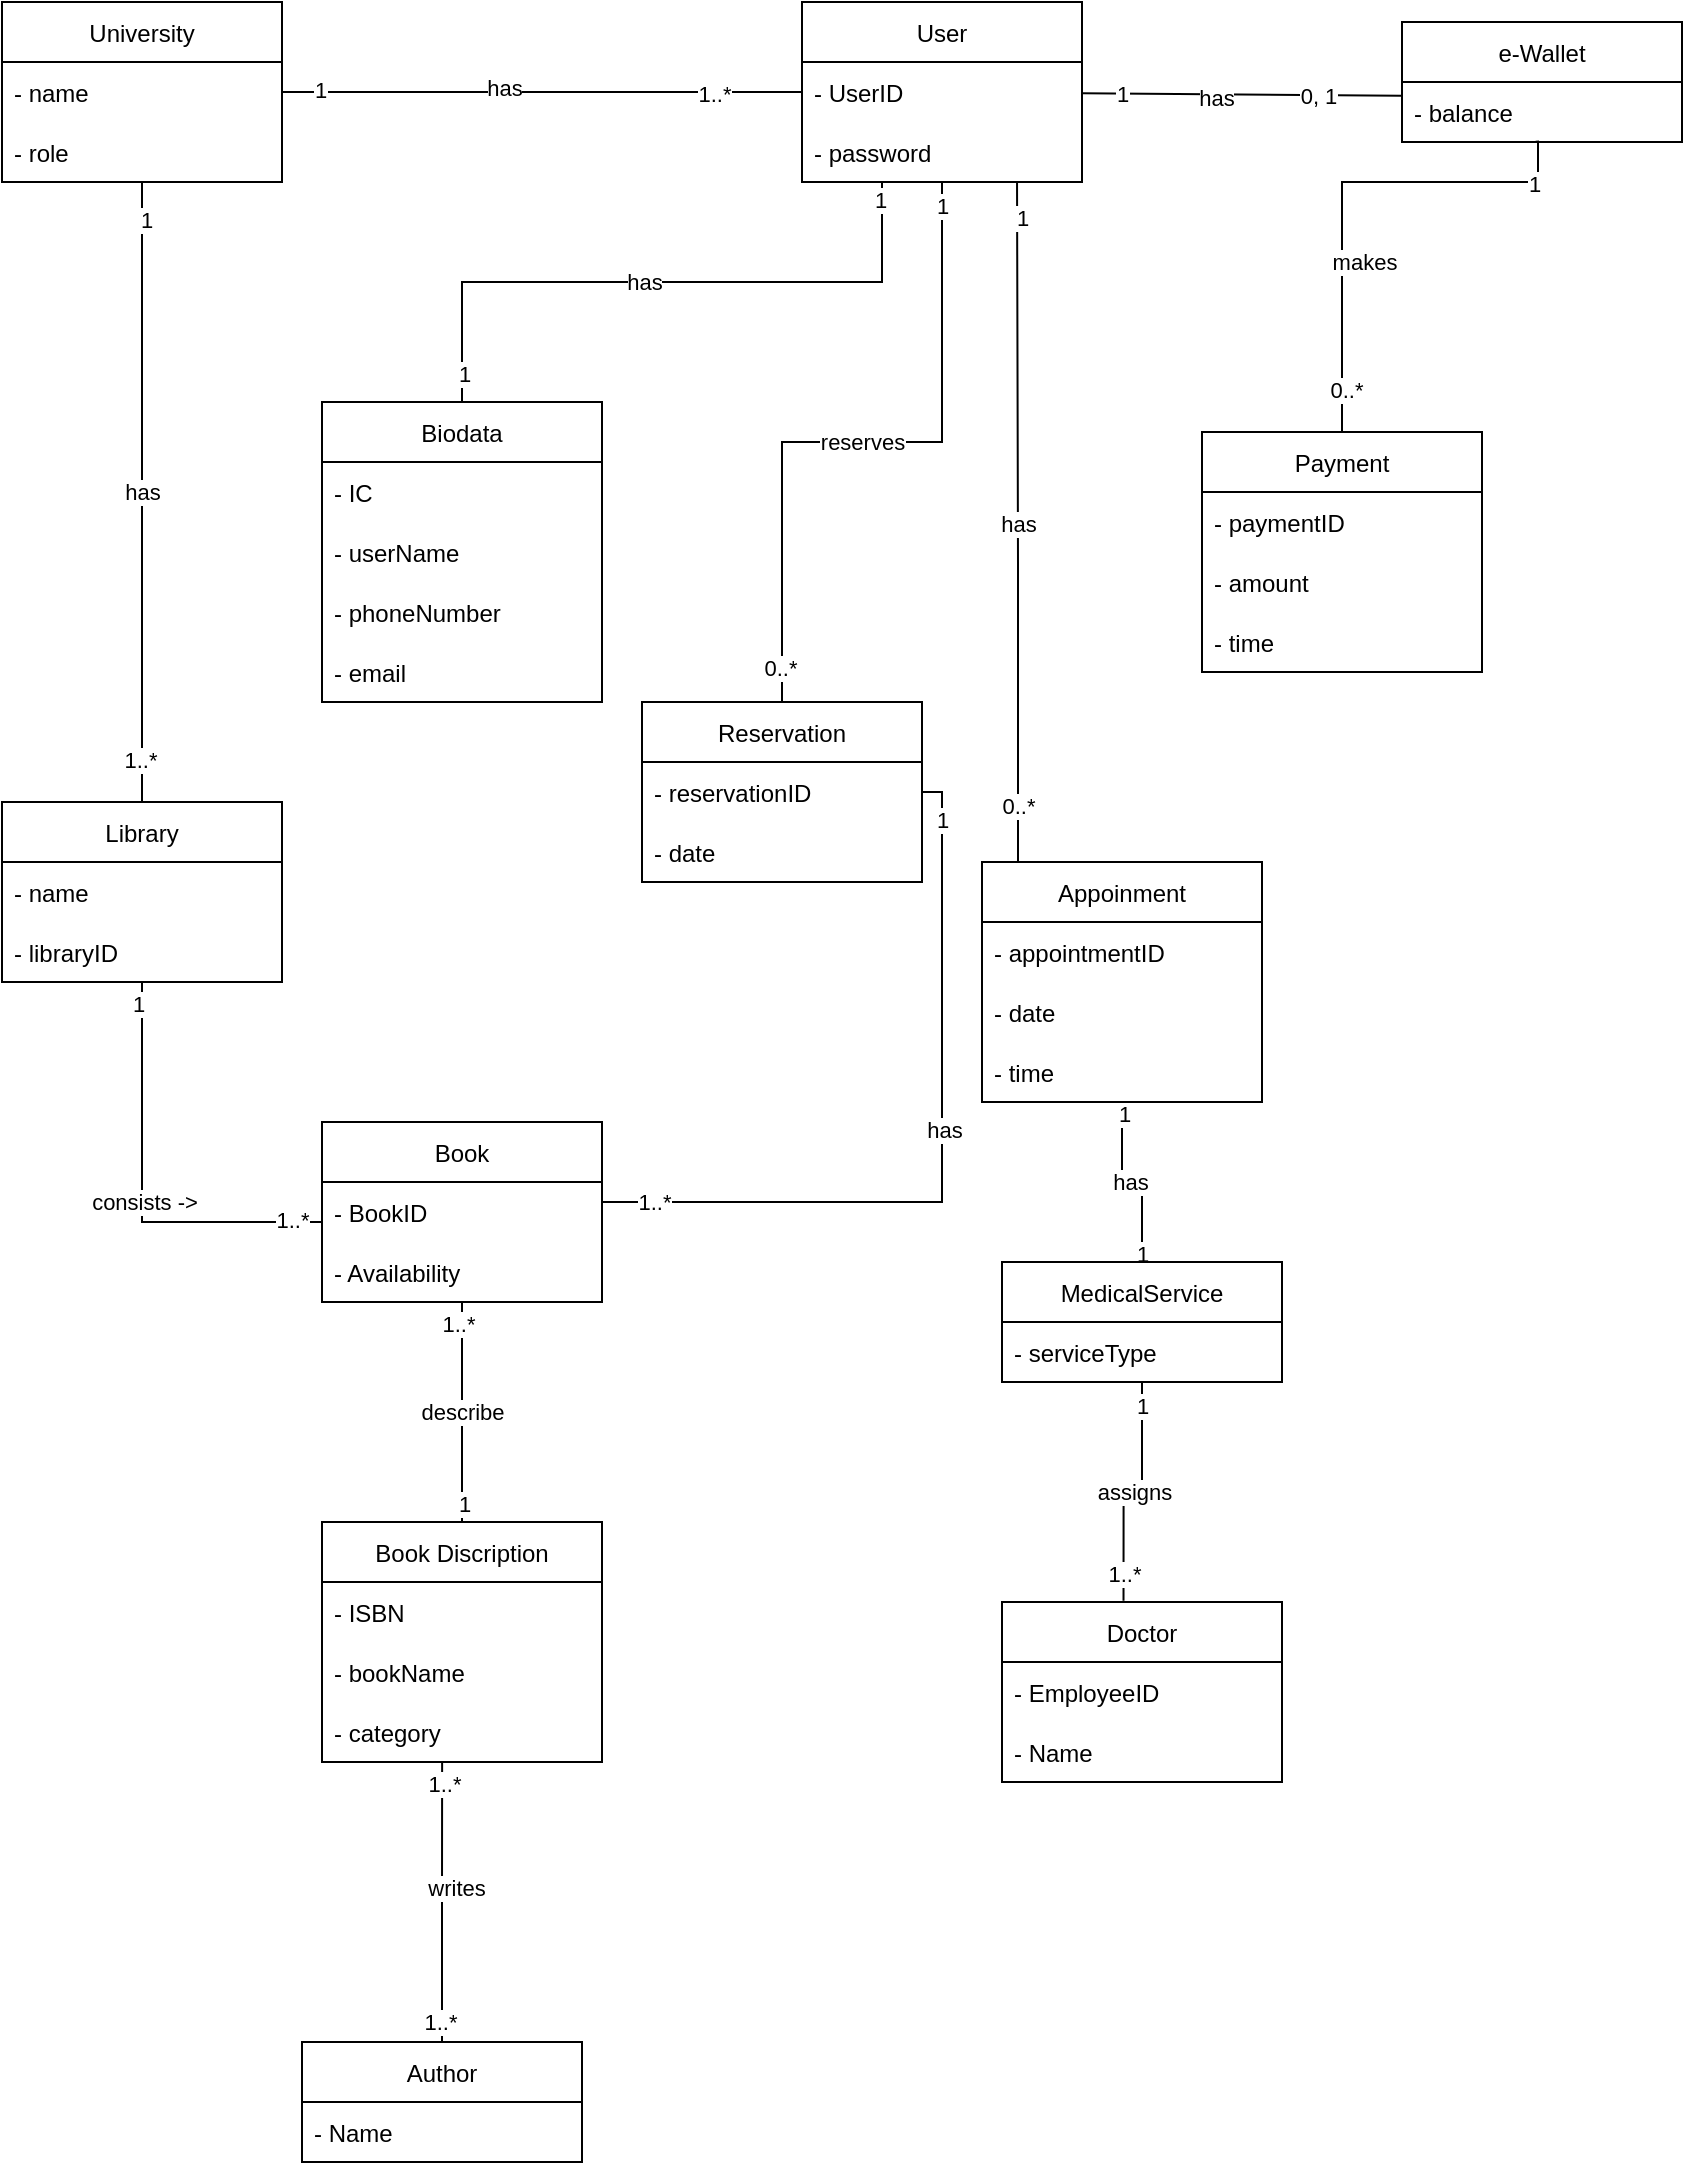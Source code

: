 <mxfile version="17.5.0" type="device"><diagram id="7RWIJRX8tpBx3lzFfAoN" name="Page-1"><mxGraphModel dx="2523" dy="875" grid="1" gridSize="10" guides="1" tooltips="1" connect="1" arrows="1" fold="1" page="1" pageScale="1" pageWidth="850" pageHeight="1100" background="none" math="0" shadow="0"><root><mxCell id="0"/><mxCell id="1" parent="0"/><mxCell id="DXKO6fU_50OKRc9RhN-f-31" value="has" style="edgeStyle=orthogonalEdgeStyle;rounded=0;orthogonalLoop=1;jettySize=auto;html=1;entryX=0.5;entryY=0;entryDx=0;entryDy=0;endArrow=none;endFill=0;" edge="1" parent="1" source="bQMN2aIMziZiQX9YxJwj-2" target="bQMN2aIMziZiQX9YxJwj-6"><mxGeometry x="0.056" relative="1" as="geometry"><Array as="points"><mxPoint x="280" y="180"/><mxPoint x="70" y="180"/></Array><mxPoint as="offset"/></mxGeometry></mxCell><mxCell id="DXKO6fU_50OKRc9RhN-f-32" value="1" style="edgeLabel;html=1;align=center;verticalAlign=middle;resizable=0;points=[];" vertex="1" connectable="0" parent="DXKO6fU_50OKRc9RhN-f-31"><mxGeometry x="-0.943" y="-1" relative="1" as="geometry"><mxPoint as="offset"/></mxGeometry></mxCell><mxCell id="DXKO6fU_50OKRc9RhN-f-33" value="1" style="edgeLabel;html=1;align=center;verticalAlign=middle;resizable=0;points=[];" vertex="1" connectable="0" parent="DXKO6fU_50OKRc9RhN-f-31"><mxGeometry x="0.914" y="1" relative="1" as="geometry"><mxPoint as="offset"/></mxGeometry></mxCell><mxCell id="DXKO6fU_50OKRc9RhN-f-46" value="reserves" style="edgeStyle=orthogonalEdgeStyle;rounded=0;orthogonalLoop=1;jettySize=auto;html=1;endArrow=none;endFill=0;" edge="1" parent="1" source="bQMN2aIMziZiQX9YxJwj-2" target="bQMN2aIMziZiQX9YxJwj-17"><mxGeometry relative="1" as="geometry"/></mxCell><mxCell id="DXKO6fU_50OKRc9RhN-f-49" value="1" style="edgeLabel;html=1;align=center;verticalAlign=middle;resizable=0;points=[];" vertex="1" connectable="0" parent="DXKO6fU_50OKRc9RhN-f-46"><mxGeometry x="-0.929" relative="1" as="geometry"><mxPoint as="offset"/></mxGeometry></mxCell><mxCell id="DXKO6fU_50OKRc9RhN-f-50" value="0..*" style="edgeLabel;html=1;align=center;verticalAlign=middle;resizable=0;points=[];" vertex="1" connectable="0" parent="DXKO6fU_50OKRc9RhN-f-46"><mxGeometry x="0.899" y="-1" relative="1" as="geometry"><mxPoint as="offset"/></mxGeometry></mxCell><mxCell id="bQMN2aIMziZiQX9YxJwj-2" value="User" style="swimlane;fontStyle=0;childLayout=stackLayout;horizontal=1;startSize=30;horizontalStack=0;resizeParent=1;resizeParentMax=0;resizeLast=0;collapsible=1;marginBottom=0;" parent="1" vertex="1"><mxGeometry x="240" y="40" width="140" height="90" as="geometry"/></mxCell><mxCell id="bQMN2aIMziZiQX9YxJwj-3" value="- UserID" style="text;strokeColor=none;fillColor=none;align=left;verticalAlign=middle;spacingLeft=4;spacingRight=4;overflow=hidden;points=[[0,0.5],[1,0.5]];portConstraint=eastwest;rotatable=0;" parent="bQMN2aIMziZiQX9YxJwj-2" vertex="1"><mxGeometry y="30" width="140" height="30" as="geometry"/></mxCell><mxCell id="bQMN2aIMziZiQX9YxJwj-4" value="- password" style="text;strokeColor=none;fillColor=none;align=left;verticalAlign=middle;spacingLeft=4;spacingRight=4;overflow=hidden;points=[[0,0.5],[1,0.5]];portConstraint=eastwest;rotatable=0;" parent="bQMN2aIMziZiQX9YxJwj-2" vertex="1"><mxGeometry y="60" width="140" height="30" as="geometry"/></mxCell><mxCell id="bQMN2aIMziZiQX9YxJwj-6" value="Biodata" style="swimlane;fontStyle=0;childLayout=stackLayout;horizontal=1;startSize=30;horizontalStack=0;resizeParent=1;resizeParentMax=0;resizeLast=0;collapsible=1;marginBottom=0;" parent="1" vertex="1"><mxGeometry y="240" width="140" height="150" as="geometry"/></mxCell><mxCell id="bQMN2aIMziZiQX9YxJwj-7" value="- IC" style="text;strokeColor=none;fillColor=none;align=left;verticalAlign=middle;spacingLeft=4;spacingRight=4;overflow=hidden;points=[[0,0.5],[1,0.5]];portConstraint=eastwest;rotatable=0;" parent="bQMN2aIMziZiQX9YxJwj-6" vertex="1"><mxGeometry y="30" width="140" height="30" as="geometry"/></mxCell><mxCell id="bQMN2aIMziZiQX9YxJwj-8" value="- userName" style="text;strokeColor=none;fillColor=none;align=left;verticalAlign=middle;spacingLeft=4;spacingRight=4;overflow=hidden;points=[[0,0.5],[1,0.5]];portConstraint=eastwest;rotatable=0;" parent="bQMN2aIMziZiQX9YxJwj-6" vertex="1"><mxGeometry y="60" width="140" height="30" as="geometry"/></mxCell><mxCell id="bQMN2aIMziZiQX9YxJwj-22" value="- phoneNumber" style="text;strokeColor=none;fillColor=none;align=left;verticalAlign=middle;spacingLeft=4;spacingRight=4;overflow=hidden;points=[[0,0.5],[1,0.5]];portConstraint=eastwest;rotatable=0;" parent="bQMN2aIMziZiQX9YxJwj-6" vertex="1"><mxGeometry y="90" width="140" height="30" as="geometry"/></mxCell><mxCell id="bQMN2aIMziZiQX9YxJwj-23" value="- email" style="text;strokeColor=none;fillColor=none;align=left;verticalAlign=middle;spacingLeft=4;spacingRight=4;overflow=hidden;points=[[0,0.5],[1,0.5]];portConstraint=eastwest;rotatable=0;" parent="bQMN2aIMziZiQX9YxJwj-6" vertex="1"><mxGeometry y="120" width="140" height="30" as="geometry"/></mxCell><mxCell id="DXKO6fU_50OKRc9RhN-f-35" value="has" style="edgeStyle=orthogonalEdgeStyle;rounded=0;orthogonalLoop=1;jettySize=auto;html=1;entryX=0.768;entryY=1.011;entryDx=0;entryDy=0;entryPerimeter=0;endArrow=none;endFill=0;" edge="1" parent="1" source="bQMN2aIMziZiQX9YxJwj-9" target="bQMN2aIMziZiQX9YxJwj-4"><mxGeometry relative="1" as="geometry"><Array as="points"><mxPoint x="348" y="320"/><mxPoint x="348" y="134"/></Array></mxGeometry></mxCell><mxCell id="DXKO6fU_50OKRc9RhN-f-37" value="1" style="edgeLabel;html=1;align=center;verticalAlign=middle;resizable=0;points=[];" vertex="1" connectable="0" parent="DXKO6fU_50OKRc9RhN-f-35"><mxGeometry x="0.898" y="-2" relative="1" as="geometry"><mxPoint as="offset"/></mxGeometry></mxCell><mxCell id="DXKO6fU_50OKRc9RhN-f-38" value="0..*" style="edgeLabel;html=1;align=center;verticalAlign=middle;resizable=0;points=[];" vertex="1" connectable="0" parent="DXKO6fU_50OKRc9RhN-f-35"><mxGeometry x="-0.831" relative="1" as="geometry"><mxPoint as="offset"/></mxGeometry></mxCell><mxCell id="DXKO6fU_50OKRc9RhN-f-36" value="has" style="edgeStyle=orthogonalEdgeStyle;rounded=0;orthogonalLoop=1;jettySize=auto;html=1;entryX=0.5;entryY=0;entryDx=0;entryDy=0;endArrow=none;endFill=0;" edge="1" parent="1" source="bQMN2aIMziZiQX9YxJwj-9" target="bQMN2aIMziZiQX9YxJwj-13"><mxGeometry x="-0.029" relative="1" as="geometry"><mxPoint as="offset"/></mxGeometry></mxCell><mxCell id="DXKO6fU_50OKRc9RhN-f-39" value="1" style="edgeLabel;html=1;align=center;verticalAlign=middle;resizable=0;points=[];" vertex="1" connectable="0" parent="DXKO6fU_50OKRc9RhN-f-36"><mxGeometry x="-0.871" y="1" relative="1" as="geometry"><mxPoint as="offset"/></mxGeometry></mxCell><mxCell id="DXKO6fU_50OKRc9RhN-f-40" value="1" style="edgeLabel;html=1;align=center;verticalAlign=middle;resizable=0;points=[];" vertex="1" connectable="0" parent="DXKO6fU_50OKRc9RhN-f-36"><mxGeometry x="0.904" relative="1" as="geometry"><mxPoint as="offset"/></mxGeometry></mxCell><mxCell id="bQMN2aIMziZiQX9YxJwj-9" value="Appoinment" style="swimlane;fontStyle=0;childLayout=stackLayout;horizontal=1;startSize=30;horizontalStack=0;resizeParent=1;resizeParentMax=0;resizeLast=0;collapsible=1;marginBottom=0;" parent="1" vertex="1"><mxGeometry x="330" y="470" width="140" height="120" as="geometry"/></mxCell><mxCell id="bQMN2aIMziZiQX9YxJwj-24" value="- appointmentID" style="text;strokeColor=none;fillColor=none;align=left;verticalAlign=middle;spacingLeft=4;spacingRight=4;overflow=hidden;points=[[0,0.5],[1,0.5]];portConstraint=eastwest;rotatable=0;" parent="bQMN2aIMziZiQX9YxJwj-9" vertex="1"><mxGeometry y="30" width="140" height="30" as="geometry"/></mxCell><mxCell id="bQMN2aIMziZiQX9YxJwj-25" value="- date" style="text;strokeColor=none;fillColor=none;align=left;verticalAlign=middle;spacingLeft=4;spacingRight=4;overflow=hidden;points=[[0,0.5],[1,0.5]];portConstraint=eastwest;rotatable=0;" parent="bQMN2aIMziZiQX9YxJwj-9" vertex="1"><mxGeometry y="60" width="140" height="30" as="geometry"/></mxCell><mxCell id="bQMN2aIMziZiQX9YxJwj-26" value="- time" style="text;strokeColor=none;fillColor=none;align=left;verticalAlign=middle;spacingLeft=4;spacingRight=4;overflow=hidden;points=[[0,0.5],[1,0.5]];portConstraint=eastwest;rotatable=0;" parent="bQMN2aIMziZiQX9YxJwj-9" vertex="1"><mxGeometry y="90" width="140" height="30" as="geometry"/></mxCell><mxCell id="bQMN2aIMziZiQX9YxJwj-12" value="e-Wallet" style="swimlane;fontStyle=0;childLayout=stackLayout;horizontal=1;startSize=30;horizontalStack=0;resizeParent=1;resizeParentMax=0;resizeLast=0;collapsible=1;marginBottom=0;" parent="1" vertex="1"><mxGeometry x="540" y="50" width="140" height="60" as="geometry"/></mxCell><mxCell id="DXKO6fU_50OKRc9RhN-f-1" value="- balance" style="text;strokeColor=none;fillColor=none;align=left;verticalAlign=middle;spacingLeft=4;spacingRight=4;overflow=hidden;points=[[0,0.5],[1,0.5]];portConstraint=eastwest;rotatable=0;" vertex="1" parent="bQMN2aIMziZiQX9YxJwj-12"><mxGeometry y="30" width="140" height="30" as="geometry"/></mxCell><mxCell id="DXKO6fU_50OKRc9RhN-f-77" value="assigns" style="edgeStyle=orthogonalEdgeStyle;rounded=0;orthogonalLoop=1;jettySize=auto;html=1;entryX=0.434;entryY=-0.007;entryDx=0;entryDy=0;entryPerimeter=0;endArrow=none;endFill=0;" edge="1" parent="1" source="bQMN2aIMziZiQX9YxJwj-13" target="DXKO6fU_50OKRc9RhN-f-75"><mxGeometry relative="1" as="geometry"/></mxCell><mxCell id="DXKO6fU_50OKRc9RhN-f-79" value="1" style="edgeLabel;html=1;align=center;verticalAlign=middle;resizable=0;points=[];" vertex="1" connectable="0" parent="DXKO6fU_50OKRc9RhN-f-77"><mxGeometry x="-0.803" relative="1" as="geometry"><mxPoint as="offset"/></mxGeometry></mxCell><mxCell id="DXKO6fU_50OKRc9RhN-f-80" value="1..*" style="edgeLabel;html=1;align=center;verticalAlign=middle;resizable=0;points=[];" vertex="1" connectable="0" parent="DXKO6fU_50OKRc9RhN-f-77"><mxGeometry x="0.759" relative="1" as="geometry"><mxPoint as="offset"/></mxGeometry></mxCell><mxCell id="bQMN2aIMziZiQX9YxJwj-13" value="MedicalService" style="swimlane;fontStyle=0;childLayout=stackLayout;horizontal=1;startSize=30;horizontalStack=0;resizeParent=1;resizeParentMax=0;resizeLast=0;collapsible=1;marginBottom=0;" parent="1" vertex="1"><mxGeometry x="340" y="670" width="140" height="60" as="geometry"/></mxCell><mxCell id="DXKO6fU_50OKRc9RhN-f-74" value="- serviceType" style="text;strokeColor=none;fillColor=none;align=left;verticalAlign=middle;spacingLeft=4;spacingRight=4;overflow=hidden;points=[[0,0.5],[1,0.5]];portConstraint=eastwest;rotatable=0;" vertex="1" parent="bQMN2aIMziZiQX9YxJwj-13"><mxGeometry y="30" width="140" height="30" as="geometry"/></mxCell><mxCell id="DXKO6fU_50OKRc9RhN-f-47" style="edgeStyle=orthogonalEdgeStyle;rounded=0;orthogonalLoop=1;jettySize=auto;html=1;endArrow=none;endFill=0;" edge="1" parent="1" source="bQMN2aIMziZiQX9YxJwj-14" target="bQMN2aIMziZiQX9YxJwj-35"><mxGeometry relative="1" as="geometry"><Array as="points"><mxPoint x="-90" y="650"/></Array></mxGeometry></mxCell><mxCell id="DXKO6fU_50OKRc9RhN-f-54" value="1..*" style="edgeLabel;html=1;align=center;verticalAlign=middle;resizable=0;points=[];" vertex="1" connectable="0" parent="DXKO6fU_50OKRc9RhN-f-47"><mxGeometry x="0.857" y="1" relative="1" as="geometry"><mxPoint as="offset"/></mxGeometry></mxCell><mxCell id="DXKO6fU_50OKRc9RhN-f-55" value="consists -&amp;gt;" style="edgeLabel;html=1;align=center;verticalAlign=middle;resizable=0;points=[];" vertex="1" connectable="0" parent="DXKO6fU_50OKRc9RhN-f-47"><mxGeometry x="-0.325" y="1" relative="1" as="geometry"><mxPoint y="39" as="offset"/></mxGeometry></mxCell><mxCell id="DXKO6fU_50OKRc9RhN-f-56" value="1" style="edgeLabel;html=1;align=center;verticalAlign=middle;resizable=0;points=[];" vertex="1" connectable="0" parent="DXKO6fU_50OKRc9RhN-f-47"><mxGeometry x="-0.897" y="-2" relative="1" as="geometry"><mxPoint as="offset"/></mxGeometry></mxCell><mxCell id="bQMN2aIMziZiQX9YxJwj-14" value="Library" style="swimlane;fontStyle=0;childLayout=stackLayout;horizontal=1;startSize=30;horizontalStack=0;resizeParent=1;resizeParentMax=0;resizeLast=0;collapsible=1;marginBottom=0;" parent="1" vertex="1"><mxGeometry x="-160" y="440" width="140" height="90" as="geometry"/></mxCell><mxCell id="bQMN2aIMziZiQX9YxJwj-45" value="- name" style="text;strokeColor=none;fillColor=none;align=left;verticalAlign=middle;spacingLeft=4;spacingRight=4;overflow=hidden;points=[[0,0.5],[1,0.5]];portConstraint=eastwest;rotatable=0;" parent="bQMN2aIMziZiQX9YxJwj-14" vertex="1"><mxGeometry y="30" width="140" height="30" as="geometry"/></mxCell><mxCell id="DXKO6fU_50OKRc9RhN-f-45" value="- libraryID" style="text;strokeColor=none;fillColor=none;align=left;verticalAlign=middle;spacingLeft=4;spacingRight=4;overflow=hidden;points=[[0,0.5],[1,0.5]];portConstraint=eastwest;rotatable=0;" vertex="1" parent="bQMN2aIMziZiQX9YxJwj-14"><mxGeometry y="60" width="140" height="30" as="geometry"/></mxCell><mxCell id="DXKO6fU_50OKRc9RhN-f-27" style="edgeStyle=none;rounded=0;orthogonalLoop=1;jettySize=auto;html=1;endArrow=none;endFill=0;" edge="1" parent="1" source="bQMN2aIMziZiQX9YxJwj-15" target="bQMN2aIMziZiQX9YxJwj-3"><mxGeometry relative="1" as="geometry"/></mxCell><mxCell id="DXKO6fU_50OKRc9RhN-f-28" value="1..*" style="edgeLabel;html=1;align=center;verticalAlign=middle;resizable=0;points=[];" vertex="1" connectable="0" parent="DXKO6fU_50OKRc9RhN-f-27"><mxGeometry x="0.661" y="-1" relative="1" as="geometry"><mxPoint as="offset"/></mxGeometry></mxCell><mxCell id="DXKO6fU_50OKRc9RhN-f-29" value="1" style="edgeLabel;html=1;align=center;verticalAlign=middle;resizable=0;points=[];" vertex="1" connectable="0" parent="DXKO6fU_50OKRc9RhN-f-27"><mxGeometry x="-0.854" y="1" relative="1" as="geometry"><mxPoint as="offset"/></mxGeometry></mxCell><mxCell id="DXKO6fU_50OKRc9RhN-f-30" value="has" style="edgeLabel;html=1;align=center;verticalAlign=middle;resizable=0;points=[];" vertex="1" connectable="0" parent="DXKO6fU_50OKRc9RhN-f-27"><mxGeometry x="-0.146" y="2" relative="1" as="geometry"><mxPoint as="offset"/></mxGeometry></mxCell><mxCell id="DXKO6fU_50OKRc9RhN-f-42" value="has" style="edgeStyle=orthogonalEdgeStyle;rounded=0;orthogonalLoop=1;jettySize=auto;html=1;entryX=0.5;entryY=0;entryDx=0;entryDy=0;endArrow=none;endFill=0;" edge="1" parent="1" source="bQMN2aIMziZiQX9YxJwj-15" target="bQMN2aIMziZiQX9YxJwj-14"><mxGeometry relative="1" as="geometry"/></mxCell><mxCell id="DXKO6fU_50OKRc9RhN-f-43" value="1..*" style="edgeLabel;html=1;align=center;verticalAlign=middle;resizable=0;points=[];" vertex="1" connectable="0" parent="DXKO6fU_50OKRc9RhN-f-42"><mxGeometry x="0.862" y="-1" relative="1" as="geometry"><mxPoint as="offset"/></mxGeometry></mxCell><mxCell id="DXKO6fU_50OKRc9RhN-f-44" value="1" style="edgeLabel;html=1;align=center;verticalAlign=middle;resizable=0;points=[];" vertex="1" connectable="0" parent="DXKO6fU_50OKRc9RhN-f-42"><mxGeometry x="-0.88" y="2" relative="1" as="geometry"><mxPoint as="offset"/></mxGeometry></mxCell><mxCell id="bQMN2aIMziZiQX9YxJwj-15" value="University" style="swimlane;fontStyle=0;childLayout=stackLayout;horizontal=1;startSize=30;horizontalStack=0;resizeParent=1;resizeParentMax=0;resizeLast=0;collapsible=1;marginBottom=0;" parent="1" vertex="1"><mxGeometry x="-160" y="40" width="140" height="90" as="geometry"/></mxCell><mxCell id="bQMN2aIMziZiQX9YxJwj-21" value="- name" style="text;strokeColor=none;fillColor=none;align=left;verticalAlign=middle;spacingLeft=4;spacingRight=4;overflow=hidden;points=[[0,0.5],[1,0.5]];portConstraint=eastwest;rotatable=0;" parent="bQMN2aIMziZiQX9YxJwj-15" vertex="1"><mxGeometry y="30" width="140" height="30" as="geometry"/></mxCell><mxCell id="DXKO6fU_50OKRc9RhN-f-14" value="- role" style="text;strokeColor=none;fillColor=none;align=left;verticalAlign=middle;spacingLeft=4;spacingRight=4;overflow=hidden;points=[[0,0.5],[1,0.5]];portConstraint=eastwest;rotatable=0;" vertex="1" parent="bQMN2aIMziZiQX9YxJwj-15"><mxGeometry y="60" width="140" height="30" as="geometry"/></mxCell><mxCell id="DXKO6fU_50OKRc9RhN-f-48" style="edgeStyle=orthogonalEdgeStyle;rounded=0;orthogonalLoop=1;jettySize=auto;html=1;endArrow=none;endFill=0;" edge="1" parent="1" source="bQMN2aIMziZiQX9YxJwj-17" target="bQMN2aIMziZiQX9YxJwj-35"><mxGeometry relative="1" as="geometry"><Array as="points"><mxPoint x="310" y="640"/></Array></mxGeometry></mxCell><mxCell id="DXKO6fU_50OKRc9RhN-f-51" value="1..*" style="edgeLabel;html=1;align=center;verticalAlign=middle;resizable=0;points=[];" vertex="1" connectable="0" parent="DXKO6fU_50OKRc9RhN-f-48"><mxGeometry x="0.935" y="-3" relative="1" as="geometry"><mxPoint x="13" y="3" as="offset"/></mxGeometry></mxCell><mxCell id="DXKO6fU_50OKRc9RhN-f-52" value="1" style="edgeLabel;html=1;align=center;verticalAlign=middle;resizable=0;points=[];" vertex="1" connectable="0" parent="DXKO6fU_50OKRc9RhN-f-48"><mxGeometry x="-0.877" relative="1" as="geometry"><mxPoint as="offset"/></mxGeometry></mxCell><mxCell id="DXKO6fU_50OKRc9RhN-f-53" value="has" style="edgeLabel;html=1;align=center;verticalAlign=middle;resizable=0;points=[];" vertex="1" connectable="0" parent="DXKO6fU_50OKRc9RhN-f-48"><mxGeometry x="-0.073" y="1" relative="1" as="geometry"><mxPoint as="offset"/></mxGeometry></mxCell><mxCell id="bQMN2aIMziZiQX9YxJwj-17" value="Reservation" style="swimlane;fontStyle=0;childLayout=stackLayout;horizontal=1;startSize=30;horizontalStack=0;resizeParent=1;resizeParentMax=0;resizeLast=0;collapsible=1;marginBottom=0;" parent="1" vertex="1"><mxGeometry x="160" y="390" width="140" height="90" as="geometry"/></mxCell><mxCell id="bQMN2aIMziZiQX9YxJwj-41" value="- reservationID" style="text;strokeColor=none;fillColor=none;align=left;verticalAlign=middle;spacingLeft=4;spacingRight=4;overflow=hidden;points=[[0,0.5],[1,0.5]];portConstraint=eastwest;rotatable=0;" parent="bQMN2aIMziZiQX9YxJwj-17" vertex="1"><mxGeometry y="30" width="140" height="30" as="geometry"/></mxCell><mxCell id="bQMN2aIMziZiQX9YxJwj-43" value="- date" style="text;strokeColor=none;fillColor=none;align=left;verticalAlign=middle;spacingLeft=4;spacingRight=4;overflow=hidden;points=[[0,0.5],[1,0.5]];portConstraint=eastwest;rotatable=0;" parent="bQMN2aIMziZiQX9YxJwj-17" vertex="1"><mxGeometry y="60" width="140" height="30" as="geometry"/></mxCell><mxCell id="DXKO6fU_50OKRc9RhN-f-63" value="describe" style="edgeStyle=orthogonalEdgeStyle;rounded=0;orthogonalLoop=1;jettySize=auto;html=1;entryX=0.5;entryY=0;entryDx=0;entryDy=0;endArrow=none;endFill=0;" edge="1" parent="1" source="bQMN2aIMziZiQX9YxJwj-35" target="DXKO6fU_50OKRc9RhN-f-57"><mxGeometry relative="1" as="geometry"><Array as="points"><mxPoint x="70" y="740"/><mxPoint x="70" y="740"/></Array></mxGeometry></mxCell><mxCell id="DXKO6fU_50OKRc9RhN-f-64" value="1..*" style="edgeLabel;html=1;align=center;verticalAlign=middle;resizable=0;points=[];" vertex="1" connectable="0" parent="DXKO6fU_50OKRc9RhN-f-63"><mxGeometry x="-0.803" y="-2" relative="1" as="geometry"><mxPoint as="offset"/></mxGeometry></mxCell><mxCell id="DXKO6fU_50OKRc9RhN-f-65" value="1" style="edgeLabel;html=1;align=center;verticalAlign=middle;resizable=0;points=[];" vertex="1" connectable="0" parent="DXKO6fU_50OKRc9RhN-f-63"><mxGeometry x="0.829" y="1" relative="1" as="geometry"><mxPoint as="offset"/></mxGeometry></mxCell><mxCell id="bQMN2aIMziZiQX9YxJwj-35" value="Book" style="swimlane;fontStyle=0;childLayout=stackLayout;horizontal=1;startSize=30;horizontalStack=0;resizeParent=1;resizeParentMax=0;resizeLast=0;collapsible=1;marginBottom=0;" parent="1" vertex="1"><mxGeometry y="600" width="140" height="90" as="geometry"/></mxCell><mxCell id="bQMN2aIMziZiQX9YxJwj-36" value="- BookID" style="text;strokeColor=none;fillColor=none;align=left;verticalAlign=middle;spacingLeft=4;spacingRight=4;overflow=hidden;points=[[0,0.5],[1,0.5]];portConstraint=eastwest;rotatable=0;" parent="bQMN2aIMziZiQX9YxJwj-35" vertex="1"><mxGeometry y="30" width="140" height="30" as="geometry"/></mxCell><mxCell id="bQMN2aIMziZiQX9YxJwj-37" value="- Availability" style="text;strokeColor=none;fillColor=none;align=left;verticalAlign=middle;spacingLeft=4;spacingRight=4;overflow=hidden;points=[[0,0.5],[1,0.5]];portConstraint=eastwest;rotatable=0;" parent="bQMN2aIMziZiQX9YxJwj-35" vertex="1"><mxGeometry y="60" width="140" height="30" as="geometry"/></mxCell><mxCell id="DXKO6fU_50OKRc9RhN-f-3" value="Payment" style="swimlane;fontStyle=0;childLayout=stackLayout;horizontal=1;startSize=30;horizontalStack=0;resizeParent=1;resizeParentMax=0;resizeLast=0;collapsible=1;marginBottom=0;" vertex="1" parent="1"><mxGeometry x="440" y="255" width="140" height="120" as="geometry"/></mxCell><mxCell id="DXKO6fU_50OKRc9RhN-f-4" value="- paymentID" style="text;strokeColor=none;fillColor=none;align=left;verticalAlign=middle;spacingLeft=4;spacingRight=4;overflow=hidden;points=[[0,0.5],[1,0.5]];portConstraint=eastwest;rotatable=0;" vertex="1" parent="DXKO6fU_50OKRc9RhN-f-3"><mxGeometry y="30" width="140" height="30" as="geometry"/></mxCell><mxCell id="DXKO6fU_50OKRc9RhN-f-5" value="- amount" style="text;strokeColor=none;fillColor=none;align=left;verticalAlign=middle;spacingLeft=4;spacingRight=4;overflow=hidden;points=[[0,0.5],[1,0.5]];portConstraint=eastwest;rotatable=0;" vertex="1" parent="DXKO6fU_50OKRc9RhN-f-3"><mxGeometry y="60" width="140" height="30" as="geometry"/></mxCell><mxCell id="DXKO6fU_50OKRc9RhN-f-6" value="- time" style="text;strokeColor=none;fillColor=none;align=left;verticalAlign=middle;spacingLeft=4;spacingRight=4;overflow=hidden;points=[[0,0.5],[1,0.5]];portConstraint=eastwest;rotatable=0;" vertex="1" parent="DXKO6fU_50OKRc9RhN-f-3"><mxGeometry y="90" width="140" height="30" as="geometry"/></mxCell><mxCell id="DXKO6fU_50OKRc9RhN-f-11" style="edgeStyle=orthogonalEdgeStyle;rounded=0;orthogonalLoop=1;jettySize=auto;html=1;endArrow=none;endFill=0;exitX=0.477;exitY=0.994;exitDx=0;exitDy=0;exitPerimeter=0;entryX=0.5;entryY=0;entryDx=0;entryDy=0;" edge="1" parent="1" source="DXKO6fU_50OKRc9RhN-f-1" target="DXKO6fU_50OKRc9RhN-f-3"><mxGeometry relative="1" as="geometry"><mxPoint x="680" y="95" as="sourcePoint"/><mxPoint x="510" y="250" as="targetPoint"/><Array as="points"><mxPoint x="608" y="110"/><mxPoint x="608" y="130"/><mxPoint x="510" y="130"/></Array></mxGeometry></mxCell><mxCell id="DXKO6fU_50OKRc9RhN-f-20" value="0..*" style="edgeLabel;html=1;align=center;verticalAlign=middle;resizable=0;points=[];" vertex="1" connectable="0" parent="DXKO6fU_50OKRc9RhN-f-11"><mxGeometry x="0.827" y="2" relative="1" as="geometry"><mxPoint as="offset"/></mxGeometry></mxCell><mxCell id="DXKO6fU_50OKRc9RhN-f-21" value="makes" style="edgeLabel;html=1;align=center;verticalAlign=middle;resizable=0;points=[];" vertex="1" connectable="0" parent="DXKO6fU_50OKRc9RhN-f-11"><mxGeometry x="-0.109" y="2" relative="1" as="geometry"><mxPoint y="38" as="offset"/></mxGeometry></mxCell><mxCell id="DXKO6fU_50OKRc9RhN-f-22" value="1" style="edgeLabel;html=1;align=center;verticalAlign=middle;resizable=0;points=[];" vertex="1" connectable="0" parent="DXKO6fU_50OKRc9RhN-f-11"><mxGeometry x="-0.809" y="1" relative="1" as="geometry"><mxPoint as="offset"/></mxGeometry></mxCell><mxCell id="DXKO6fU_50OKRc9RhN-f-23" style="edgeStyle=none;rounded=0;orthogonalLoop=1;jettySize=auto;html=1;entryX=-0.002;entryY=0.23;entryDx=0;entryDy=0;entryPerimeter=0;endArrow=none;endFill=0;" edge="1" parent="1" source="bQMN2aIMziZiQX9YxJwj-3" target="DXKO6fU_50OKRc9RhN-f-1"><mxGeometry relative="1" as="geometry"/></mxCell><mxCell id="DXKO6fU_50OKRc9RhN-f-24" value="0, 1" style="edgeLabel;html=1;align=center;verticalAlign=middle;resizable=0;points=[];" vertex="1" connectable="0" parent="DXKO6fU_50OKRc9RhN-f-23"><mxGeometry x="0.477" relative="1" as="geometry"><mxPoint as="offset"/></mxGeometry></mxCell><mxCell id="DXKO6fU_50OKRc9RhN-f-25" value="1" style="edgeLabel;html=1;align=center;verticalAlign=middle;resizable=0;points=[];" vertex="1" connectable="0" parent="DXKO6fU_50OKRc9RhN-f-23"><mxGeometry x="-0.754" relative="1" as="geometry"><mxPoint as="offset"/></mxGeometry></mxCell><mxCell id="DXKO6fU_50OKRc9RhN-f-26" value="has" style="edgeLabel;html=1;align=center;verticalAlign=middle;resizable=0;points=[];" vertex="1" connectable="0" parent="DXKO6fU_50OKRc9RhN-f-23"><mxGeometry x="-0.169" y="-2" relative="1" as="geometry"><mxPoint as="offset"/></mxGeometry></mxCell><mxCell id="DXKO6fU_50OKRc9RhN-f-57" value="Book Discription" style="swimlane;fontStyle=0;childLayout=stackLayout;horizontal=1;startSize=30;horizontalStack=0;resizeParent=1;resizeParentMax=0;resizeLast=0;collapsible=1;marginBottom=0;" vertex="1" parent="1"><mxGeometry y="800" width="140" height="120" as="geometry"/></mxCell><mxCell id="DXKO6fU_50OKRc9RhN-f-58" value="- ISBN" style="text;strokeColor=none;fillColor=none;align=left;verticalAlign=middle;spacingLeft=4;spacingRight=4;overflow=hidden;points=[[0,0.5],[1,0.5]];portConstraint=eastwest;rotatable=0;" vertex="1" parent="DXKO6fU_50OKRc9RhN-f-57"><mxGeometry y="30" width="140" height="30" as="geometry"/></mxCell><mxCell id="DXKO6fU_50OKRc9RhN-f-59" value="- bookName" style="text;strokeColor=none;fillColor=none;align=left;verticalAlign=middle;spacingLeft=4;spacingRight=4;overflow=hidden;points=[[0,0.5],[1,0.5]];portConstraint=eastwest;rotatable=0;" vertex="1" parent="DXKO6fU_50OKRc9RhN-f-57"><mxGeometry y="60" width="140" height="30" as="geometry"/></mxCell><mxCell id="DXKO6fU_50OKRc9RhN-f-62" value="- category" style="text;strokeColor=none;fillColor=none;align=left;verticalAlign=middle;spacingLeft=4;spacingRight=4;overflow=hidden;points=[[0,0.5],[1,0.5]];portConstraint=eastwest;rotatable=0;" vertex="1" parent="DXKO6fU_50OKRc9RhN-f-57"><mxGeometry y="90" width="140" height="30" as="geometry"/></mxCell><mxCell id="DXKO6fU_50OKRc9RhN-f-70" style="edgeStyle=orthogonalEdgeStyle;rounded=0;orthogonalLoop=1;jettySize=auto;html=1;endArrow=none;endFill=0;entryX=0.429;entryY=1;entryDx=0;entryDy=0;entryPerimeter=0;" edge="1" parent="1" source="DXKO6fU_50OKRc9RhN-f-66" target="DXKO6fU_50OKRc9RhN-f-62"><mxGeometry relative="1" as="geometry"><mxPoint x="60" y="950" as="targetPoint"/></mxGeometry></mxCell><mxCell id="DXKO6fU_50OKRc9RhN-f-71" value="writes" style="edgeLabel;html=1;align=center;verticalAlign=middle;resizable=0;points=[];" vertex="1" connectable="0" parent="DXKO6fU_50OKRc9RhN-f-70"><mxGeometry x="0.115" y="-1" relative="1" as="geometry"><mxPoint x="6" y="1" as="offset"/></mxGeometry></mxCell><mxCell id="DXKO6fU_50OKRc9RhN-f-72" value="1..*" style="edgeLabel;html=1;align=center;verticalAlign=middle;resizable=0;points=[];" vertex="1" connectable="0" parent="DXKO6fU_50OKRc9RhN-f-70"><mxGeometry x="0.838" y="-1" relative="1" as="geometry"><mxPoint as="offset"/></mxGeometry></mxCell><mxCell id="DXKO6fU_50OKRc9RhN-f-73" value="1..*" style="edgeLabel;html=1;align=center;verticalAlign=middle;resizable=0;points=[];" vertex="1" connectable="0" parent="DXKO6fU_50OKRc9RhN-f-70"><mxGeometry x="-0.855" y="1" relative="1" as="geometry"><mxPoint as="offset"/></mxGeometry></mxCell><mxCell id="DXKO6fU_50OKRc9RhN-f-66" value="Author" style="swimlane;fontStyle=0;childLayout=stackLayout;horizontal=1;startSize=30;horizontalStack=0;resizeParent=1;resizeParentMax=0;resizeLast=0;collapsible=1;marginBottom=0;" vertex="1" parent="1"><mxGeometry x="-10" y="1060" width="140" height="60" as="geometry"/></mxCell><mxCell id="DXKO6fU_50OKRc9RhN-f-67" value="- Name" style="text;strokeColor=none;fillColor=none;align=left;verticalAlign=middle;spacingLeft=4;spacingRight=4;overflow=hidden;points=[[0,0.5],[1,0.5]];portConstraint=eastwest;rotatable=0;" vertex="1" parent="DXKO6fU_50OKRc9RhN-f-66"><mxGeometry y="30" width="140" height="30" as="geometry"/></mxCell><mxCell id="DXKO6fU_50OKRc9RhN-f-75" value="Doctor" style="swimlane;fontStyle=0;childLayout=stackLayout;horizontal=1;startSize=30;horizontalStack=0;resizeParent=1;resizeParentMax=0;resizeLast=0;collapsible=1;marginBottom=0;" vertex="1" parent="1"><mxGeometry x="340" y="840" width="140" height="90" as="geometry"/></mxCell><mxCell id="DXKO6fU_50OKRc9RhN-f-78" value="- EmployeeID" style="text;strokeColor=none;fillColor=none;align=left;verticalAlign=middle;spacingLeft=4;spacingRight=4;overflow=hidden;points=[[0,0.5],[1,0.5]];portConstraint=eastwest;rotatable=0;" vertex="1" parent="DXKO6fU_50OKRc9RhN-f-75"><mxGeometry y="30" width="140" height="30" as="geometry"/></mxCell><mxCell id="DXKO6fU_50OKRc9RhN-f-76" value="- Name" style="text;strokeColor=none;fillColor=none;align=left;verticalAlign=middle;spacingLeft=4;spacingRight=4;overflow=hidden;points=[[0,0.5],[1,0.5]];portConstraint=eastwest;rotatable=0;" vertex="1" parent="DXKO6fU_50OKRc9RhN-f-75"><mxGeometry y="60" width="140" height="30" as="geometry"/></mxCell></root></mxGraphModel></diagram></mxfile>